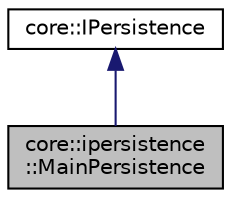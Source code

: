digraph "core::ipersistence::MainPersistence"
{
  edge [fontname="Helvetica",fontsize="10",labelfontname="Helvetica",labelfontsize="10"];
  node [fontname="Helvetica",fontsize="10",shape=record];
  Node1 [label="core::ipersistence\l::MainPersistence",height=0.2,width=0.4,color="black", fillcolor="grey75", style="filled" fontcolor="black"];
  Node2 -> Node1 [dir="back",color="midnightblue",fontsize="10",style="solid",fontname="Helvetica"];
  Node2 [label="core::IPersistence",height=0.2,width=0.4,color="black", fillcolor="white", style="filled",URL="$classcore_1_1_i_persistence.html"];
}
